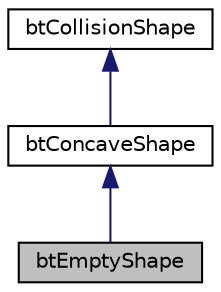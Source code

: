 digraph G
{
  edge [fontname="Helvetica",fontsize="10",labelfontname="Helvetica",labelfontsize="10"];
  node [fontname="Helvetica",fontsize="10",shape=record];
  Node1 [label="btEmptyShape",height=0.2,width=0.4,color="black", fillcolor="grey75", style="filled" fontcolor="black"];
  Node2 -> Node1 [dir="back",color="midnightblue",fontsize="10",style="solid",fontname="Helvetica"];
  Node2 [label="btConcaveShape",height=0.2,width=0.4,color="black", fillcolor="white", style="filled",URL="$classbtConcaveShape.html",tooltip="Concave shape proves an interface concave shapes that can produce triangles that overlapping a given ..."];
  Node3 -> Node2 [dir="back",color="midnightblue",fontsize="10",style="solid",fontname="Helvetica"];
  Node3 [label="btCollisionShape",height=0.2,width=0.4,color="black", fillcolor="white", style="filled",URL="$classbtCollisionShape.html",tooltip="btCollisionShape provides interface for collision shapes that can be shared among btCollisionObjects..."];
}
